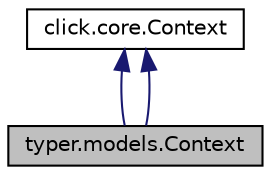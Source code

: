 digraph "typer.models.Context"
{
 // LATEX_PDF_SIZE
  edge [fontname="Helvetica",fontsize="10",labelfontname="Helvetica",labelfontsize="10"];
  node [fontname="Helvetica",fontsize="10",shape=record];
  Node1 [label="typer.models.Context",height=0.2,width=0.4,color="black", fillcolor="grey75", style="filled", fontcolor="black",tooltip=" "];
  Node2 -> Node1 [dir="back",color="midnightblue",fontsize="10",style="solid",fontname="Helvetica"];
  Node2 [label="click.core.Context",height=0.2,width=0.4,color="black", fillcolor="white", style="filled",URL="$classclick_1_1core_1_1Context.html",tooltip=" "];
  Node2 -> Node1 [dir="back",color="midnightblue",fontsize="10",style="solid",fontname="Helvetica"];
}
